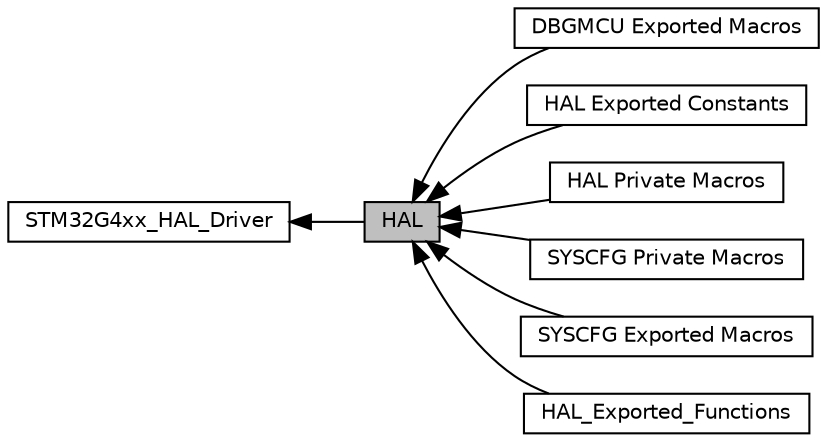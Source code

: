 digraph "HAL"
{
  edge [fontname="Helvetica",fontsize="10",labelfontname="Helvetica",labelfontsize="10"];
  node [fontname="Helvetica",fontsize="10",shape=box];
  rankdir=LR;
  Node4 [label="DBGMCU Exported Macros",height=0.2,width=0.4,color="black", fillcolor="white", style="filled",URL="$group__DBGMCU__Exported__Macros.html",tooltip=" "];
  Node3 [label="HAL Exported Constants",height=0.2,width=0.4,color="black", fillcolor="white", style="filled",URL="$group__HAL__Exported__Constants.html",tooltip=" "];
  Node7 [label="HAL Private Macros",height=0.2,width=0.4,color="black", fillcolor="white", style="filled",URL="$group__HAL__Private__Macros.html",tooltip=" "];
  Node1 [label="HAL",height=0.2,width=0.4,color="black", fillcolor="grey75", style="filled", fontcolor="black",tooltip="HAL module driver."];
  Node6 [label="SYSCFG Private Macros",height=0.2,width=0.4,color="black", fillcolor="white", style="filled",URL="$group__SYSCFG__Private__Macros.html",tooltip=" "];
  Node5 [label="SYSCFG Exported Macros",height=0.2,width=0.4,color="black", fillcolor="white", style="filled",URL="$group__SYSCFG__Exported__Macros.html",tooltip=" "];
  Node8 [label="HAL_Exported_Functions",height=0.2,width=0.4,color="black", fillcolor="white", style="filled",URL="$group__HAL__Exported__Functions.html",tooltip=" "];
  Node2 [label="STM32G4xx_HAL_Driver",height=0.2,width=0.4,color="black", fillcolor="white", style="filled",URL="$group__STM32G4xx__HAL__Driver.html",tooltip=" "];
  Node2->Node1 [shape=plaintext, dir="back", style="solid"];
  Node1->Node3 [shape=plaintext, dir="back", style="solid"];
  Node1->Node4 [shape=plaintext, dir="back", style="solid"];
  Node1->Node5 [shape=plaintext, dir="back", style="solid"];
  Node1->Node6 [shape=plaintext, dir="back", style="solid"];
  Node1->Node7 [shape=plaintext, dir="back", style="solid"];
  Node1->Node8 [shape=plaintext, dir="back", style="solid"];
}
